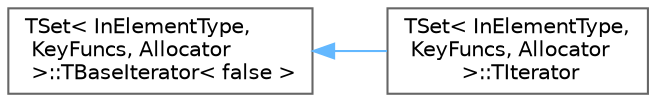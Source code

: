 digraph "Graphical Class Hierarchy"
{
 // INTERACTIVE_SVG=YES
 // LATEX_PDF_SIZE
  bgcolor="transparent";
  edge [fontname=Helvetica,fontsize=10,labelfontname=Helvetica,labelfontsize=10];
  node [fontname=Helvetica,fontsize=10,shape=box,height=0.2,width=0.4];
  rankdir="LR";
  Node0 [id="Node000000",label="TSet\< InElementType,\l KeyFuncs, Allocator\l \>::TBaseIterator\< false \>",height=0.2,width=0.4,color="grey40", fillcolor="white", style="filled",URL="$dd/d2d/classTSet_1_1TBaseIterator.html",tooltip=" "];
  Node0 -> Node1 [id="edge8388_Node000000_Node000001",dir="back",color="steelblue1",style="solid",tooltip=" "];
  Node1 [id="Node000001",label="TSet\< InElementType,\l KeyFuncs, Allocator\l \>::TIterator",height=0.2,width=0.4,color="grey40", fillcolor="white", style="filled",URL="$de/d3b/classTSet_1_1TIterator.html",tooltip="Used to iterate over the elements of a TSet."];
}
